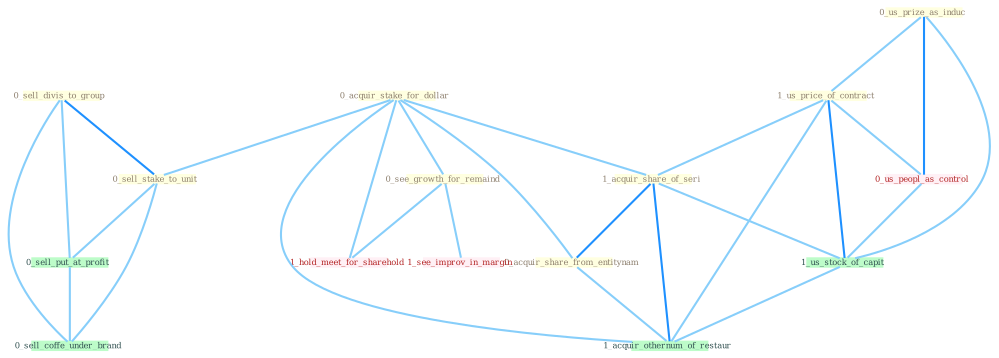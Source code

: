 Graph G{ 
    node
    [shape=polygon,style=filled,width=.5,height=.06,color="#BDFCC9",fixedsize=true,fontsize=4,
    fontcolor="#2f4f4f"];
    {node
    [color="#ffffe0", fontcolor="#8b7d6b"] "0_sell_divis_to_group " "0_acquir_stake_for_dollar " "0_sell_stake_to_unit " "0_us_prize_as_induc " "1_us_price_of_contract " "1_acquir_share_of_seri " "0_see_growth_for_remaind " "0_acquir_share_from_entitynam "}
{node [color="#fff0f5", fontcolor="#b22222"] "0_us_peopl_as_control " "1_see_improv_in_margin " "1_hold_meet_for_sharehold "}
edge [color="#B0E2FF"];

	"0_sell_divis_to_group " -- "0_sell_stake_to_unit " [w="2", color="#1e90ff" , len=0.8];
	"0_sell_divis_to_group " -- "0_sell_put_at_profit " [w="1", color="#87cefa" ];
	"0_sell_divis_to_group " -- "0_sell_coffe_under_brand " [w="1", color="#87cefa" ];
	"0_acquir_stake_for_dollar " -- "0_sell_stake_to_unit " [w="1", color="#87cefa" ];
	"0_acquir_stake_for_dollar " -- "1_acquir_share_of_seri " [w="1", color="#87cefa" ];
	"0_acquir_stake_for_dollar " -- "0_see_growth_for_remaind " [w="1", color="#87cefa" ];
	"0_acquir_stake_for_dollar " -- "0_acquir_share_from_entitynam " [w="1", color="#87cefa" ];
	"0_acquir_stake_for_dollar " -- "1_hold_meet_for_sharehold " [w="1", color="#87cefa" ];
	"0_acquir_stake_for_dollar " -- "1_acquir_othernum_of_restaur " [w="1", color="#87cefa" ];
	"0_sell_stake_to_unit " -- "0_sell_put_at_profit " [w="1", color="#87cefa" ];
	"0_sell_stake_to_unit " -- "0_sell_coffe_under_brand " [w="1", color="#87cefa" ];
	"0_us_prize_as_induc " -- "1_us_price_of_contract " [w="1", color="#87cefa" ];
	"0_us_prize_as_induc " -- "0_us_peopl_as_control " [w="2", color="#1e90ff" , len=0.8];
	"0_us_prize_as_induc " -- "1_us_stock_of_capit " [w="1", color="#87cefa" ];
	"1_us_price_of_contract " -- "1_acquir_share_of_seri " [w="1", color="#87cefa" ];
	"1_us_price_of_contract " -- "0_us_peopl_as_control " [w="1", color="#87cefa" ];
	"1_us_price_of_contract " -- "1_us_stock_of_capit " [w="2", color="#1e90ff" , len=0.8];
	"1_us_price_of_contract " -- "1_acquir_othernum_of_restaur " [w="1", color="#87cefa" ];
	"1_acquir_share_of_seri " -- "0_acquir_share_from_entitynam " [w="2", color="#1e90ff" , len=0.8];
	"1_acquir_share_of_seri " -- "1_us_stock_of_capit " [w="1", color="#87cefa" ];
	"1_acquir_share_of_seri " -- "1_acquir_othernum_of_restaur " [w="2", color="#1e90ff" , len=0.8];
	"0_see_growth_for_remaind " -- "1_see_improv_in_margin " [w="1", color="#87cefa" ];
	"0_see_growth_for_remaind " -- "1_hold_meet_for_sharehold " [w="1", color="#87cefa" ];
	"0_acquir_share_from_entitynam " -- "1_acquir_othernum_of_restaur " [w="1", color="#87cefa" ];
	"0_us_peopl_as_control " -- "1_us_stock_of_capit " [w="1", color="#87cefa" ];
	"0_sell_put_at_profit " -- "0_sell_coffe_under_brand " [w="1", color="#87cefa" ];
	"1_us_stock_of_capit " -- "1_acquir_othernum_of_restaur " [w="1", color="#87cefa" ];
}